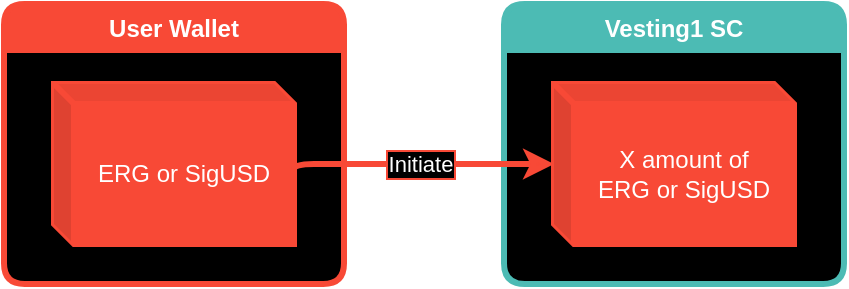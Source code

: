 <mxfile version="16.1.2" type="device"><diagram id="QOwcaWJ8UAR32Rd_rkUK" name="Page-1"><mxGraphModel dx="1102" dy="875" grid="1" gridSize="10" guides="1" tooltips="1" connect="1" arrows="1" fold="1" page="1" pageScale="1" pageWidth="850" pageHeight="1100" math="0" shadow="0"><root><mxCell id="0"/><mxCell id="1" parent="0"/><mxCell id="I0hiN1EPHC9cmtYxYzsP-1" value="User Wallet" style="swimlane;container=1;collapsible=0;fillColor=#F84936;swimlaneLine=1;rounded=1;swimlaneFillColor=#000000;fontColor=#FFFFFF;labelBorderColor=none;strokeColor=#F84936;strokeWidth=3;" parent="1" vertex="1"><mxGeometry x="50" y="70" width="170" height="140" as="geometry"/></mxCell><mxCell id="I0hiN1EPHC9cmtYxYzsP-4" value="ERG or SigUSD" style="shape=cube;whiteSpace=wrap;html=1;boundedLbl=1;backgroundOutline=1;darkOpacity=0.05;darkOpacity2=0.1;rounded=1;labelBorderColor=none;fontColor=#FFFFFF;strokeColor=#F84936;strokeWidth=3;fillColor=#F84936;size=10;" parent="I0hiN1EPHC9cmtYxYzsP-1" vertex="1"><mxGeometry x="25" y="40" width="120" height="80" as="geometry"/></mxCell><mxCell id="I0hiN1EPHC9cmtYxYzsP-3" value="Vesting1 SC" style="swimlane;container=1;collapsible=0;fillColor=#4CBBB4;swimlaneLine=1;rounded=1;swimlaneFillColor=#000000;fontColor=#FFFFFF;labelBorderColor=none;strokeColor=#4CBBB4;strokeWidth=3;" parent="1" vertex="1"><mxGeometry x="300" y="70" width="170" height="140" as="geometry"/></mxCell><mxCell id="I0hiN1EPHC9cmtYxYzsP-5" value="X amount of&lt;br&gt;ERG or SigUSD" style="shape=cube;whiteSpace=wrap;html=1;boundedLbl=1;backgroundOutline=1;darkOpacity=0.05;darkOpacity2=0.1;rounded=1;labelBorderColor=none;fontColor=#FFFFFF;strokeColor=#F84936;strokeWidth=3;fillColor=#F84936;size=10;" parent="I0hiN1EPHC9cmtYxYzsP-3" vertex="1"><mxGeometry x="25" y="40" width="120" height="80" as="geometry"/></mxCell><mxCell id="I0hiN1EPHC9cmtYxYzsP-9" value="Initiate" style="edgeStyle=orthogonalEdgeStyle;rounded=1;orthogonalLoop=1;jettySize=auto;fontColor=#FFFFFF;strokeWidth=3;strokeColor=#F84936;labelBackgroundColor=#000000;labelBorderColor=#F84936;spacing=2;html=1;spacingTop=0;exitX=0;exitY=0;exitDx=120;exitDy=45;exitPerimeter=0;" parent="1" source="I0hiN1EPHC9cmtYxYzsP-4" target="I0hiN1EPHC9cmtYxYzsP-5" edge="1"><mxGeometry relative="1" as="geometry"><Array as="points"><mxPoint x="195" y="150"/></Array><mxPoint x="195" y="160" as="sourcePoint"/></mxGeometry></mxCell></root></mxGraphModel></diagram></mxfile>
